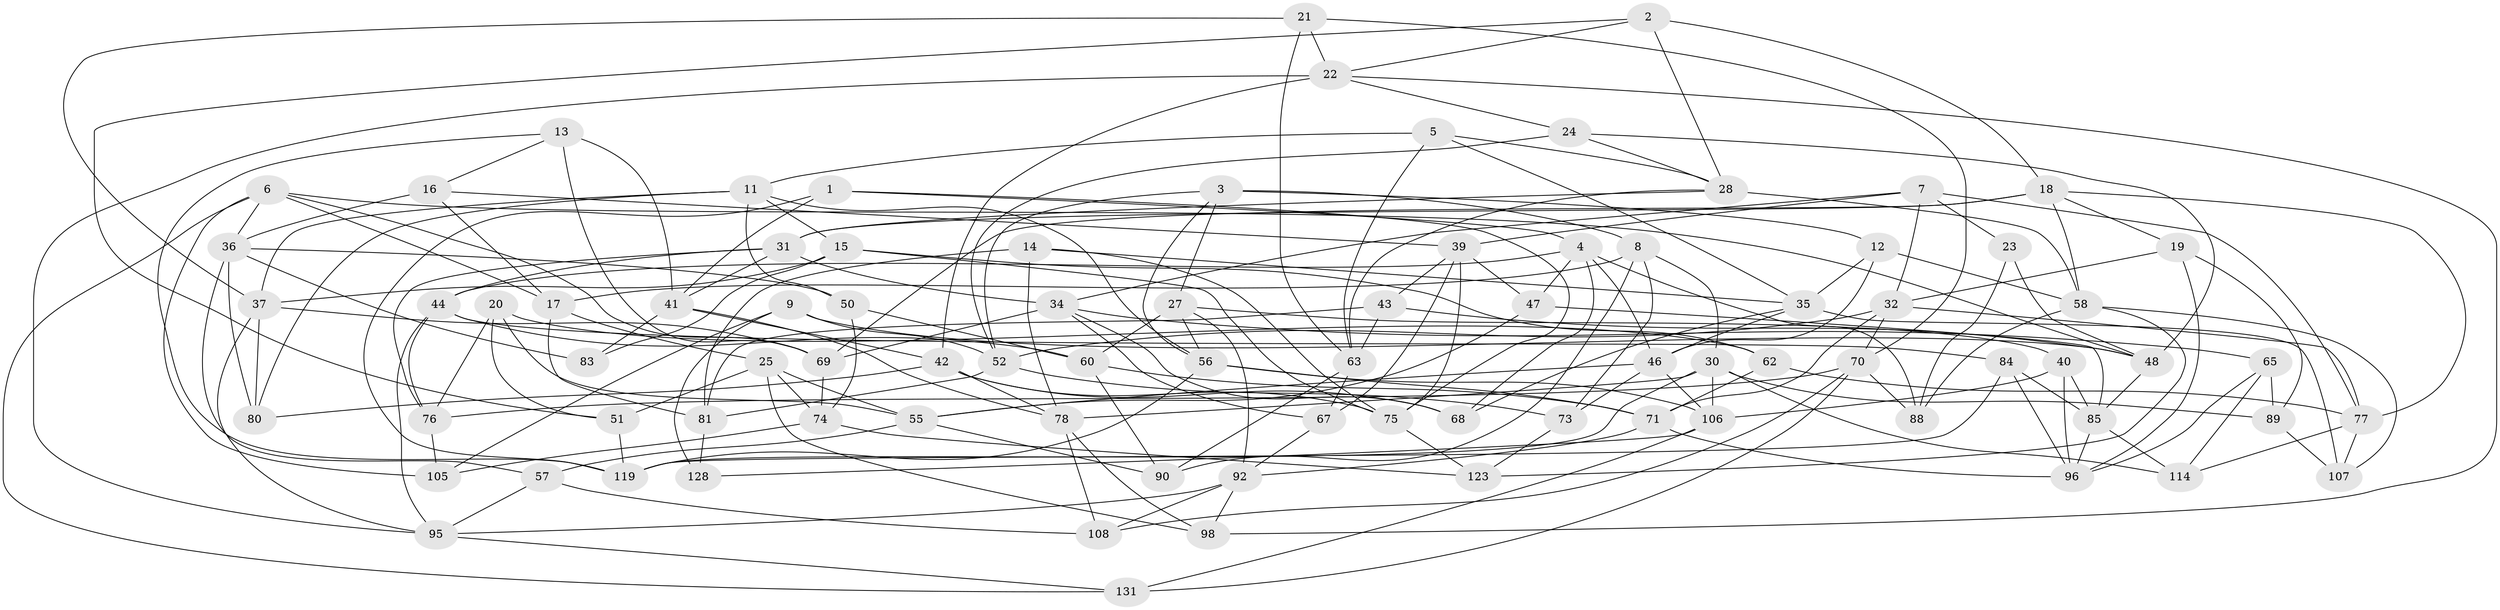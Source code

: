 // Generated by graph-tools (version 1.1) at 2025/52/02/27/25 19:52:29]
// undirected, 85 vertices, 210 edges
graph export_dot {
graph [start="1"]
  node [color=gray90,style=filled];
  1;
  2;
  3 [super="+130"];
  4 [super="+26"];
  5;
  6 [super="+116"];
  7 [super="+99"];
  8 [super="+10"];
  9 [super="+38"];
  11 [super="+53"];
  12;
  13;
  14;
  15 [super="+113"];
  16;
  17 [super="+133"];
  18 [super="+66"];
  19;
  20;
  21;
  22 [super="+29"];
  23;
  24;
  25 [super="+33"];
  27 [super="+59"];
  28 [super="+124"];
  30 [super="+49"];
  31 [super="+64"];
  32 [super="+120"];
  34 [super="+45"];
  35 [super="+103"];
  36 [super="+129"];
  37 [super="+54"];
  39 [super="+61"];
  40;
  41 [super="+100"];
  42 [super="+110"];
  43;
  44 [super="+79"];
  46 [super="+117"];
  47;
  48 [super="+134"];
  50;
  51;
  52 [super="+94"];
  55 [super="+87"];
  56 [super="+125"];
  57;
  58 [super="+118"];
  60 [super="+122"];
  62;
  63 [super="+82"];
  65;
  67;
  68;
  69 [super="+102"];
  70 [super="+112"];
  71 [super="+72"];
  73;
  74 [super="+97"];
  75 [super="+101"];
  76 [super="+86"];
  77 [super="+111"];
  78 [super="+126"];
  80;
  81 [super="+104"];
  83;
  84;
  85 [super="+91"];
  88;
  89;
  90;
  92 [super="+93"];
  95 [super="+132"];
  96 [super="+109"];
  98;
  105 [super="+127"];
  106 [super="+115"];
  107;
  108;
  114;
  119 [super="+121"];
  123;
  128;
  131;
  1 -- 75;
  1 -- 41;
  1 -- 4;
  1 -- 119;
  2 -- 22;
  2 -- 51;
  2 -- 18;
  2 -- 28;
  3 -- 12;
  3 -- 8 [weight=2];
  3 -- 56;
  3 -- 27;
  3 -- 52;
  4 -- 88;
  4 -- 44;
  4 -- 46;
  4 -- 47;
  4 -- 68;
  5 -- 63;
  5 -- 11;
  5 -- 28;
  5 -- 35;
  6 -- 131;
  6 -- 69;
  6 -- 36;
  6 -- 17;
  6 -- 48;
  6 -- 105;
  7 -- 23 [weight=2];
  7 -- 39;
  7 -- 32;
  7 -- 34;
  7 -- 77;
  8 -- 17;
  8 -- 30;
  8 -- 73;
  8 -- 90;
  9 -- 128 [weight=2];
  9 -- 105 [weight=2];
  9 -- 48;
  9 -- 52;
  11 -- 50;
  11 -- 56;
  11 -- 80;
  11 -- 37;
  11 -- 15;
  12 -- 58;
  12 -- 35;
  12 -- 46;
  13 -- 69;
  13 -- 16;
  13 -- 119;
  13 -- 41;
  14 -- 75;
  14 -- 81;
  14 -- 78;
  14 -- 35;
  15 -- 62;
  15 -- 83 [weight=2];
  15 -- 75;
  15 -- 37;
  16 -- 39;
  16 -- 17;
  16 -- 36;
  17 -- 81 [weight=2];
  17 -- 25;
  18 -- 19;
  18 -- 69;
  18 -- 31;
  18 -- 77;
  18 -- 58;
  19 -- 96;
  19 -- 32;
  19 -- 89;
  20 -- 62;
  20 -- 51;
  20 -- 76;
  20 -- 55;
  21 -- 70;
  21 -- 37;
  21 -- 22;
  21 -- 63;
  22 -- 42;
  22 -- 24;
  22 -- 98;
  22 -- 95;
  23 -- 88;
  23 -- 48;
  24 -- 52;
  24 -- 28;
  24 -- 48;
  25 -- 98;
  25 -- 55;
  25 -- 74 [weight=2];
  25 -- 51;
  27 -- 40;
  27 -- 60 [weight=2];
  27 -- 56;
  27 -- 92;
  28 -- 58;
  28 -- 31;
  28 -- 63;
  30 -- 119;
  30 -- 78;
  30 -- 114;
  30 -- 89;
  30 -- 106;
  31 -- 41;
  31 -- 44;
  31 -- 76;
  31 -- 34;
  32 -- 71;
  32 -- 52;
  32 -- 77;
  32 -- 70;
  34 -- 69;
  34 -- 67;
  34 -- 65;
  34 -- 68;
  35 -- 68;
  35 -- 107;
  35 -- 46;
  36 -- 80;
  36 -- 50;
  36 -- 83;
  36 -- 57;
  37 -- 80;
  37 -- 69;
  37 -- 95;
  39 -- 47;
  39 -- 75;
  39 -- 67;
  39 -- 43;
  40 -- 85;
  40 -- 106;
  40 -- 96;
  41 -- 78;
  41 -- 83;
  41 -- 42;
  42 -- 68;
  42 -- 75;
  42 -- 80;
  42 -- 78;
  43 -- 81;
  43 -- 48;
  43 -- 63;
  44 -- 76;
  44 -- 60;
  44 -- 95;
  44 -- 84;
  46 -- 73;
  46 -- 106;
  46 -- 55;
  47 -- 85;
  47 -- 55;
  48 -- 85;
  50 -- 74;
  50 -- 60;
  51 -- 119;
  52 -- 81;
  52 -- 73;
  55 -- 90;
  55 -- 57;
  56 -- 119;
  56 -- 71;
  56 -- 106;
  57 -- 95;
  57 -- 108;
  58 -- 123;
  58 -- 88;
  58 -- 107;
  60 -- 90;
  60 -- 71;
  62 -- 71;
  62 -- 77;
  63 -- 90;
  63 -- 67;
  65 -- 89;
  65 -- 114;
  65 -- 96;
  67 -- 92;
  69 -- 74;
  70 -- 88;
  70 -- 108;
  70 -- 131;
  70 -- 76;
  71 -- 96;
  71 -- 92;
  73 -- 123;
  74 -- 123;
  74 -- 105;
  75 -- 123;
  76 -- 105 [weight=2];
  77 -- 107;
  77 -- 114;
  78 -- 108;
  78 -- 98;
  81 -- 128;
  84 -- 96;
  84 -- 85;
  84 -- 119;
  85 -- 96;
  85 -- 114;
  89 -- 107;
  92 -- 108;
  92 -- 98;
  92 -- 95;
  95 -- 131;
  106 -- 131;
  106 -- 128;
}
